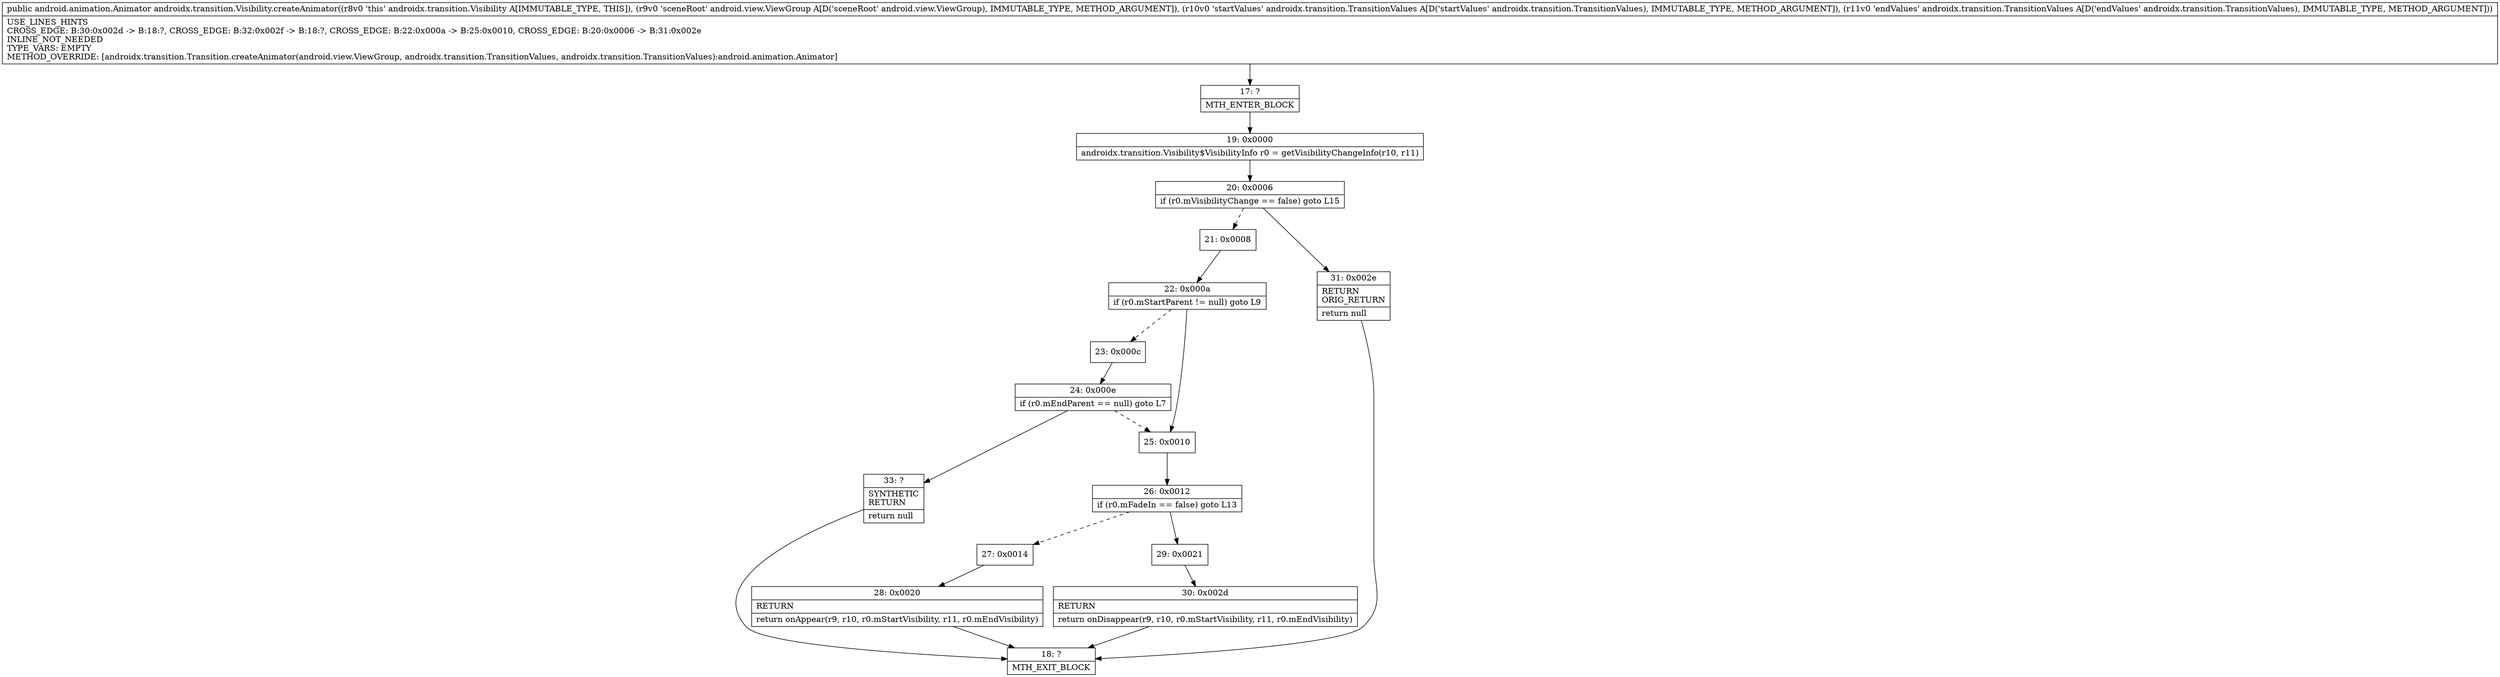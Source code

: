 digraph "CFG forandroidx.transition.Visibility.createAnimator(Landroid\/view\/ViewGroup;Landroidx\/transition\/TransitionValues;Landroidx\/transition\/TransitionValues;)Landroid\/animation\/Animator;" {
Node_17 [shape=record,label="{17\:\ ?|MTH_ENTER_BLOCK\l}"];
Node_19 [shape=record,label="{19\:\ 0x0000|androidx.transition.Visibility$VisibilityInfo r0 = getVisibilityChangeInfo(r10, r11)\l}"];
Node_20 [shape=record,label="{20\:\ 0x0006|if (r0.mVisibilityChange == false) goto L15\l}"];
Node_21 [shape=record,label="{21\:\ 0x0008}"];
Node_22 [shape=record,label="{22\:\ 0x000a|if (r0.mStartParent != null) goto L9\l}"];
Node_23 [shape=record,label="{23\:\ 0x000c}"];
Node_24 [shape=record,label="{24\:\ 0x000e|if (r0.mEndParent == null) goto L7\l}"];
Node_33 [shape=record,label="{33\:\ ?|SYNTHETIC\lRETURN\l|return null\l}"];
Node_18 [shape=record,label="{18\:\ ?|MTH_EXIT_BLOCK\l}"];
Node_25 [shape=record,label="{25\:\ 0x0010}"];
Node_26 [shape=record,label="{26\:\ 0x0012|if (r0.mFadeIn == false) goto L13\l}"];
Node_27 [shape=record,label="{27\:\ 0x0014}"];
Node_28 [shape=record,label="{28\:\ 0x0020|RETURN\l|return onAppear(r9, r10, r0.mStartVisibility, r11, r0.mEndVisibility)\l}"];
Node_29 [shape=record,label="{29\:\ 0x0021}"];
Node_30 [shape=record,label="{30\:\ 0x002d|RETURN\l|return onDisappear(r9, r10, r0.mStartVisibility, r11, r0.mEndVisibility)\l}"];
Node_31 [shape=record,label="{31\:\ 0x002e|RETURN\lORIG_RETURN\l|return null\l}"];
MethodNode[shape=record,label="{public android.animation.Animator androidx.transition.Visibility.createAnimator((r8v0 'this' androidx.transition.Visibility A[IMMUTABLE_TYPE, THIS]), (r9v0 'sceneRoot' android.view.ViewGroup A[D('sceneRoot' android.view.ViewGroup), IMMUTABLE_TYPE, METHOD_ARGUMENT]), (r10v0 'startValues' androidx.transition.TransitionValues A[D('startValues' androidx.transition.TransitionValues), IMMUTABLE_TYPE, METHOD_ARGUMENT]), (r11v0 'endValues' androidx.transition.TransitionValues A[D('endValues' androidx.transition.TransitionValues), IMMUTABLE_TYPE, METHOD_ARGUMENT]))  | USE_LINES_HINTS\lCROSS_EDGE: B:30:0x002d \-\> B:18:?, CROSS_EDGE: B:32:0x002f \-\> B:18:?, CROSS_EDGE: B:22:0x000a \-\> B:25:0x0010, CROSS_EDGE: B:20:0x0006 \-\> B:31:0x002e\lINLINE_NOT_NEEDED\lTYPE_VARS: EMPTY\lMETHOD_OVERRIDE: [androidx.transition.Transition.createAnimator(android.view.ViewGroup, androidx.transition.TransitionValues, androidx.transition.TransitionValues):android.animation.Animator]\l}"];
MethodNode -> Node_17;Node_17 -> Node_19;
Node_19 -> Node_20;
Node_20 -> Node_21[style=dashed];
Node_20 -> Node_31;
Node_21 -> Node_22;
Node_22 -> Node_23[style=dashed];
Node_22 -> Node_25;
Node_23 -> Node_24;
Node_24 -> Node_25[style=dashed];
Node_24 -> Node_33;
Node_33 -> Node_18;
Node_25 -> Node_26;
Node_26 -> Node_27[style=dashed];
Node_26 -> Node_29;
Node_27 -> Node_28;
Node_28 -> Node_18;
Node_29 -> Node_30;
Node_30 -> Node_18;
Node_31 -> Node_18;
}

